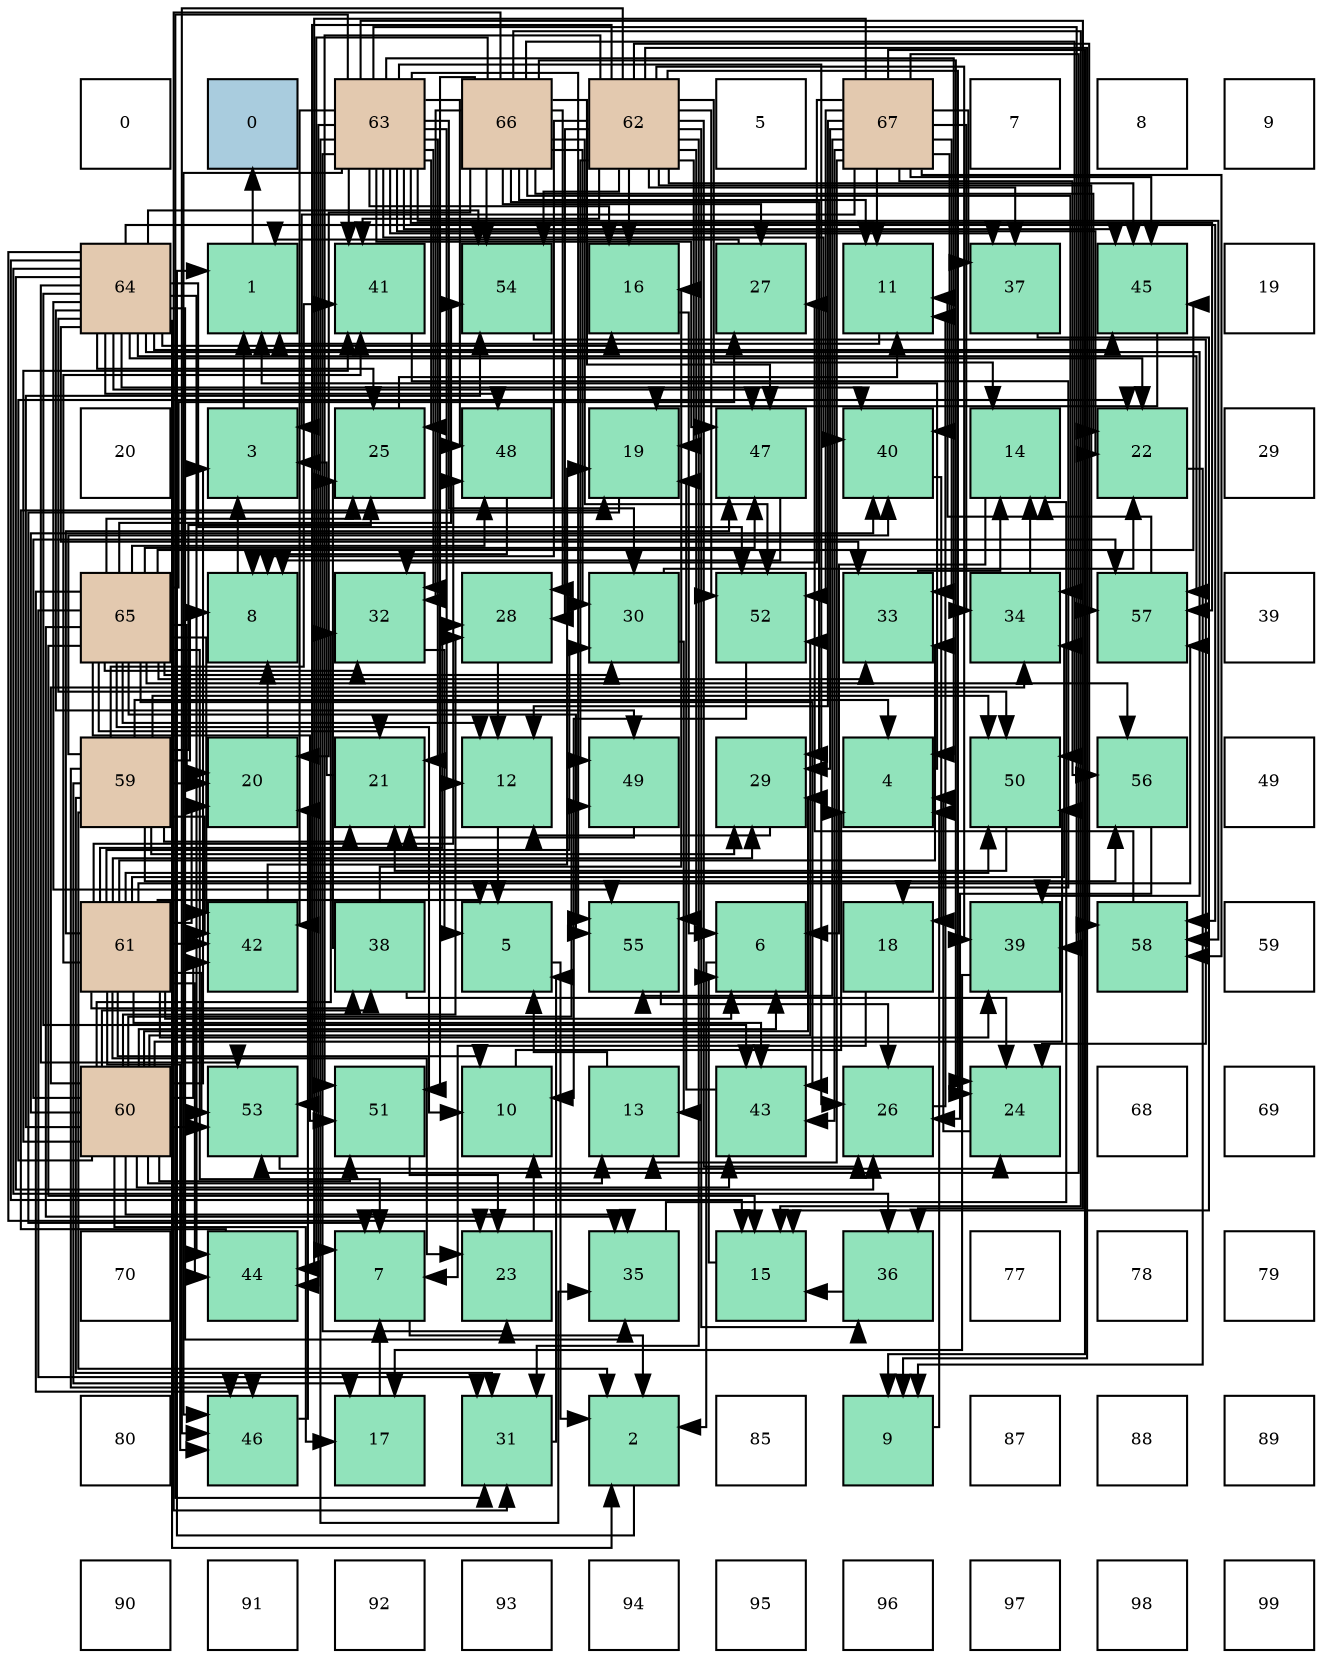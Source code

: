 digraph layout{
 rankdir=TB;
 splines=ortho;
 node [style=filled shape=square fixedsize=true width=0.6];
0[label="0", fontsize=8, fillcolor="#ffffff"];
1[label="0", fontsize=8, fillcolor="#a9ccde"];
2[label="63", fontsize=8, fillcolor="#e3c9af"];
3[label="66", fontsize=8, fillcolor="#e3c9af"];
4[label="62", fontsize=8, fillcolor="#e3c9af"];
5[label="5", fontsize=8, fillcolor="#ffffff"];
6[label="67", fontsize=8, fillcolor="#e3c9af"];
7[label="7", fontsize=8, fillcolor="#ffffff"];
8[label="8", fontsize=8, fillcolor="#ffffff"];
9[label="9", fontsize=8, fillcolor="#ffffff"];
10[label="64", fontsize=8, fillcolor="#e3c9af"];
11[label="1", fontsize=8, fillcolor="#91e3bb"];
12[label="41", fontsize=8, fillcolor="#91e3bb"];
13[label="54", fontsize=8, fillcolor="#91e3bb"];
14[label="16", fontsize=8, fillcolor="#91e3bb"];
15[label="27", fontsize=8, fillcolor="#91e3bb"];
16[label="11", fontsize=8, fillcolor="#91e3bb"];
17[label="37", fontsize=8, fillcolor="#91e3bb"];
18[label="45", fontsize=8, fillcolor="#91e3bb"];
19[label="19", fontsize=8, fillcolor="#ffffff"];
20[label="20", fontsize=8, fillcolor="#ffffff"];
21[label="3", fontsize=8, fillcolor="#91e3bb"];
22[label="25", fontsize=8, fillcolor="#91e3bb"];
23[label="48", fontsize=8, fillcolor="#91e3bb"];
24[label="19", fontsize=8, fillcolor="#91e3bb"];
25[label="47", fontsize=8, fillcolor="#91e3bb"];
26[label="40", fontsize=8, fillcolor="#91e3bb"];
27[label="14", fontsize=8, fillcolor="#91e3bb"];
28[label="22", fontsize=8, fillcolor="#91e3bb"];
29[label="29", fontsize=8, fillcolor="#ffffff"];
30[label="65", fontsize=8, fillcolor="#e3c9af"];
31[label="8", fontsize=8, fillcolor="#91e3bb"];
32[label="32", fontsize=8, fillcolor="#91e3bb"];
33[label="28", fontsize=8, fillcolor="#91e3bb"];
34[label="30", fontsize=8, fillcolor="#91e3bb"];
35[label="52", fontsize=8, fillcolor="#91e3bb"];
36[label="33", fontsize=8, fillcolor="#91e3bb"];
37[label="34", fontsize=8, fillcolor="#91e3bb"];
38[label="57", fontsize=8, fillcolor="#91e3bb"];
39[label="39", fontsize=8, fillcolor="#ffffff"];
40[label="59", fontsize=8, fillcolor="#e3c9af"];
41[label="20", fontsize=8, fillcolor="#91e3bb"];
42[label="21", fontsize=8, fillcolor="#91e3bb"];
43[label="12", fontsize=8, fillcolor="#91e3bb"];
44[label="49", fontsize=8, fillcolor="#91e3bb"];
45[label="29", fontsize=8, fillcolor="#91e3bb"];
46[label="4", fontsize=8, fillcolor="#91e3bb"];
47[label="50", fontsize=8, fillcolor="#91e3bb"];
48[label="56", fontsize=8, fillcolor="#91e3bb"];
49[label="49", fontsize=8, fillcolor="#ffffff"];
50[label="61", fontsize=8, fillcolor="#e3c9af"];
51[label="42", fontsize=8, fillcolor="#91e3bb"];
52[label="38", fontsize=8, fillcolor="#91e3bb"];
53[label="5", fontsize=8, fillcolor="#91e3bb"];
54[label="55", fontsize=8, fillcolor="#91e3bb"];
55[label="6", fontsize=8, fillcolor="#91e3bb"];
56[label="18", fontsize=8, fillcolor="#91e3bb"];
57[label="39", fontsize=8, fillcolor="#91e3bb"];
58[label="58", fontsize=8, fillcolor="#91e3bb"];
59[label="59", fontsize=8, fillcolor="#ffffff"];
60[label="60", fontsize=8, fillcolor="#e3c9af"];
61[label="53", fontsize=8, fillcolor="#91e3bb"];
62[label="51", fontsize=8, fillcolor="#91e3bb"];
63[label="10", fontsize=8, fillcolor="#91e3bb"];
64[label="13", fontsize=8, fillcolor="#91e3bb"];
65[label="43", fontsize=8, fillcolor="#91e3bb"];
66[label="26", fontsize=8, fillcolor="#91e3bb"];
67[label="24", fontsize=8, fillcolor="#91e3bb"];
68[label="68", fontsize=8, fillcolor="#ffffff"];
69[label="69", fontsize=8, fillcolor="#ffffff"];
70[label="70", fontsize=8, fillcolor="#ffffff"];
71[label="44", fontsize=8, fillcolor="#91e3bb"];
72[label="7", fontsize=8, fillcolor="#91e3bb"];
73[label="23", fontsize=8, fillcolor="#91e3bb"];
74[label="35", fontsize=8, fillcolor="#91e3bb"];
75[label="15", fontsize=8, fillcolor="#91e3bb"];
76[label="36", fontsize=8, fillcolor="#91e3bb"];
77[label="77", fontsize=8, fillcolor="#ffffff"];
78[label="78", fontsize=8, fillcolor="#ffffff"];
79[label="79", fontsize=8, fillcolor="#ffffff"];
80[label="80", fontsize=8, fillcolor="#ffffff"];
81[label="46", fontsize=8, fillcolor="#91e3bb"];
82[label="17", fontsize=8, fillcolor="#91e3bb"];
83[label="31", fontsize=8, fillcolor="#91e3bb"];
84[label="2", fontsize=8, fillcolor="#91e3bb"];
85[label="85", fontsize=8, fillcolor="#ffffff"];
86[label="9", fontsize=8, fillcolor="#91e3bb"];
87[label="87", fontsize=8, fillcolor="#ffffff"];
88[label="88", fontsize=8, fillcolor="#ffffff"];
89[label="89", fontsize=8, fillcolor="#ffffff"];
90[label="90", fontsize=8, fillcolor="#ffffff"];
91[label="91", fontsize=8, fillcolor="#ffffff"];
92[label="92", fontsize=8, fillcolor="#ffffff"];
93[label="93", fontsize=8, fillcolor="#ffffff"];
94[label="94", fontsize=8, fillcolor="#ffffff"];
95[label="95", fontsize=8, fillcolor="#ffffff"];
96[label="96", fontsize=8, fillcolor="#ffffff"];
97[label="97", fontsize=8, fillcolor="#ffffff"];
98[label="98", fontsize=8, fillcolor="#ffffff"];
99[label="99", fontsize=8, fillcolor="#ffffff"];
edge [constraint=false, style=vis];11 -> 1;
84 -> 11;
21 -> 11;
46 -> 11;
53 -> 84;
55 -> 84;
72 -> 84;
31 -> 21;
86 -> 46;
63 -> 46;
16 -> 11;
43 -> 53;
64 -> 53;
27 -> 55;
75 -> 55;
14 -> 55;
82 -> 72;
56 -> 72;
24 -> 72;
41 -> 31;
42 -> 21;
28 -> 86;
73 -> 63;
67 -> 46;
22 -> 16;
66 -> 16;
15 -> 11;
33 -> 43;
45 -> 43;
34 -> 64;
34 -> 28;
83 -> 53;
32 -> 53;
36 -> 27;
37 -> 27;
74 -> 27;
76 -> 75;
17 -> 75;
52 -> 14;
52 -> 67;
52 -> 22;
57 -> 82;
26 -> 56;
12 -> 56;
51 -> 24;
65 -> 24;
71 -> 24;
18 -> 24;
81 -> 41;
25 -> 31;
23 -> 31;
44 -> 42;
47 -> 42;
62 -> 73;
35 -> 63;
61 -> 67;
13 -> 67;
54 -> 66;
48 -> 66;
38 -> 16;
58 -> 15;
40 -> 84;
40 -> 46;
40 -> 31;
40 -> 82;
40 -> 41;
40 -> 42;
40 -> 22;
40 -> 45;
40 -> 83;
40 -> 26;
40 -> 12;
40 -> 51;
40 -> 81;
40 -> 47;
40 -> 48;
60 -> 21;
60 -> 55;
60 -> 64;
60 -> 82;
60 -> 28;
60 -> 33;
60 -> 45;
60 -> 32;
60 -> 37;
60 -> 74;
60 -> 52;
60 -> 26;
60 -> 12;
60 -> 51;
60 -> 65;
60 -> 44;
60 -> 47;
60 -> 62;
60 -> 35;
60 -> 61;
60 -> 13;
60 -> 38;
50 -> 53;
50 -> 55;
50 -> 63;
50 -> 41;
50 -> 73;
50 -> 33;
50 -> 45;
50 -> 34;
50 -> 36;
50 -> 37;
50 -> 52;
50 -> 57;
50 -> 12;
50 -> 51;
50 -> 65;
50 -> 71;
50 -> 81;
50 -> 25;
50 -> 23;
50 -> 47;
50 -> 61;
50 -> 38;
4 -> 31;
4 -> 86;
4 -> 27;
4 -> 14;
4 -> 24;
4 -> 67;
4 -> 66;
4 -> 33;
4 -> 83;
4 -> 76;
4 -> 17;
4 -> 57;
4 -> 12;
4 -> 18;
4 -> 81;
4 -> 44;
4 -> 62;
4 -> 35;
4 -> 61;
4 -> 13;
4 -> 54;
4 -> 38;
4 -> 58;
2 -> 46;
2 -> 43;
2 -> 14;
2 -> 42;
2 -> 28;
2 -> 73;
2 -> 22;
2 -> 66;
2 -> 34;
2 -> 83;
2 -> 32;
2 -> 74;
2 -> 76;
2 -> 17;
2 -> 57;
2 -> 26;
2 -> 12;
2 -> 51;
2 -> 71;
2 -> 18;
2 -> 81;
2 -> 25;
2 -> 23;
2 -> 54;
2 -> 38;
2 -> 58;
10 -> 84;
10 -> 75;
10 -> 14;
10 -> 28;
10 -> 73;
10 -> 22;
10 -> 66;
10 -> 36;
10 -> 74;
10 -> 76;
10 -> 57;
10 -> 26;
10 -> 65;
10 -> 71;
10 -> 18;
10 -> 25;
10 -> 23;
10 -> 44;
10 -> 47;
10 -> 35;
10 -> 61;
10 -> 13;
10 -> 54;
10 -> 38;
10 -> 58;
30 -> 72;
30 -> 63;
30 -> 43;
30 -> 75;
30 -> 41;
30 -> 42;
30 -> 22;
30 -> 15;
30 -> 34;
30 -> 83;
30 -> 32;
30 -> 36;
30 -> 74;
30 -> 51;
30 -> 65;
30 -> 18;
30 -> 81;
30 -> 25;
30 -> 23;
30 -> 62;
30 -> 13;
30 -> 54;
30 -> 48;
3 -> 72;
3 -> 16;
3 -> 75;
3 -> 41;
3 -> 28;
3 -> 67;
3 -> 15;
3 -> 33;
3 -> 45;
3 -> 34;
3 -> 83;
3 -> 32;
3 -> 37;
3 -> 25;
3 -> 47;
3 -> 62;
3 -> 35;
3 -> 13;
6 -> 21;
6 -> 86;
6 -> 16;
6 -> 43;
6 -> 64;
6 -> 45;
6 -> 32;
6 -> 36;
6 -> 37;
6 -> 17;
6 -> 26;
6 -> 65;
6 -> 71;
6 -> 18;
6 -> 35;
6 -> 61;
6 -> 54;
6 -> 48;
6 -> 58;
edge [constraint=true, style=invis];
0 -> 10 -> 20 -> 30 -> 40 -> 50 -> 60 -> 70 -> 80 -> 90;
1 -> 11 -> 21 -> 31 -> 41 -> 51 -> 61 -> 71 -> 81 -> 91;
2 -> 12 -> 22 -> 32 -> 42 -> 52 -> 62 -> 72 -> 82 -> 92;
3 -> 13 -> 23 -> 33 -> 43 -> 53 -> 63 -> 73 -> 83 -> 93;
4 -> 14 -> 24 -> 34 -> 44 -> 54 -> 64 -> 74 -> 84 -> 94;
5 -> 15 -> 25 -> 35 -> 45 -> 55 -> 65 -> 75 -> 85 -> 95;
6 -> 16 -> 26 -> 36 -> 46 -> 56 -> 66 -> 76 -> 86 -> 96;
7 -> 17 -> 27 -> 37 -> 47 -> 57 -> 67 -> 77 -> 87 -> 97;
8 -> 18 -> 28 -> 38 -> 48 -> 58 -> 68 -> 78 -> 88 -> 98;
9 -> 19 -> 29 -> 39 -> 49 -> 59 -> 69 -> 79 -> 89 -> 99;
rank = same {0 -> 1 -> 2 -> 3 -> 4 -> 5 -> 6 -> 7 -> 8 -> 9};
rank = same {10 -> 11 -> 12 -> 13 -> 14 -> 15 -> 16 -> 17 -> 18 -> 19};
rank = same {20 -> 21 -> 22 -> 23 -> 24 -> 25 -> 26 -> 27 -> 28 -> 29};
rank = same {30 -> 31 -> 32 -> 33 -> 34 -> 35 -> 36 -> 37 -> 38 -> 39};
rank = same {40 -> 41 -> 42 -> 43 -> 44 -> 45 -> 46 -> 47 -> 48 -> 49};
rank = same {50 -> 51 -> 52 -> 53 -> 54 -> 55 -> 56 -> 57 -> 58 -> 59};
rank = same {60 -> 61 -> 62 -> 63 -> 64 -> 65 -> 66 -> 67 -> 68 -> 69};
rank = same {70 -> 71 -> 72 -> 73 -> 74 -> 75 -> 76 -> 77 -> 78 -> 79};
rank = same {80 -> 81 -> 82 -> 83 -> 84 -> 85 -> 86 -> 87 -> 88 -> 89};
rank = same {90 -> 91 -> 92 -> 93 -> 94 -> 95 -> 96 -> 97 -> 98 -> 99};
}